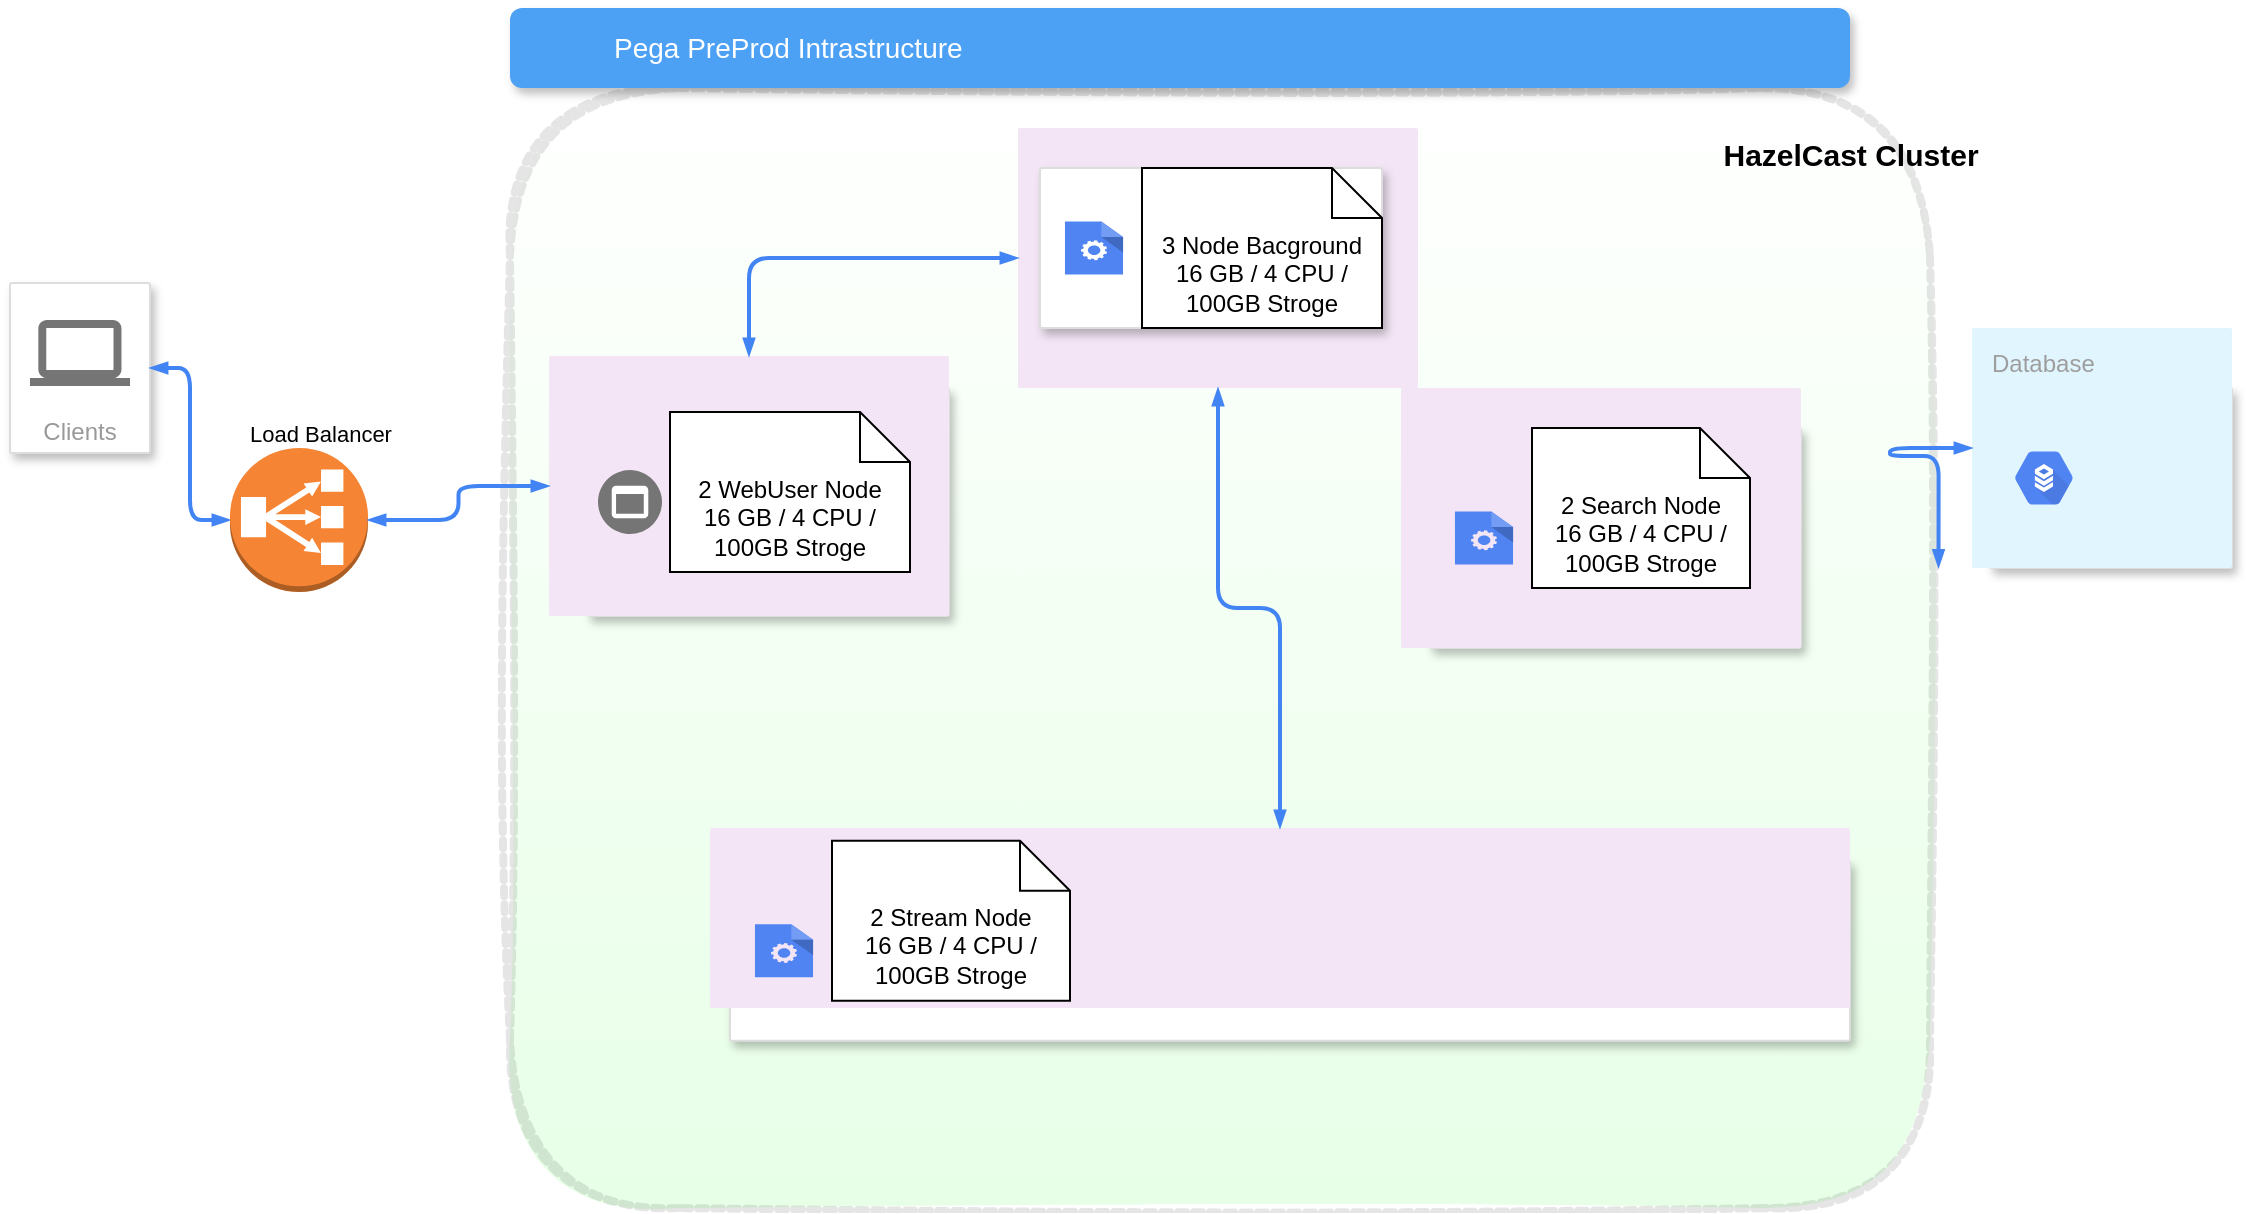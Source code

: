 <mxfile version="21.6.6" type="github">
  <diagram id="f106602c-feb2-e66a-4537-3a34d633f6aa" name="Page-1">
    <mxGraphModel dx="1434" dy="788" grid="1" gridSize="10" guides="1" tooltips="1" connect="1" arrows="1" fold="1" page="1" pageScale="1" pageWidth="1169" pageHeight="827" background="none" math="0" shadow="0">
      <root>
        <mxCell id="0" />
        <mxCell id="1" parent="0" />
        <mxCell id="ejGAQnooB_EAoYQokwm5-535" value="" style="rounded=1;whiteSpace=wrap;html=1;fillColor=default;strokeColor=#080807;dashed=1;dashPattern=1 1;gradientColor=#12FF12;opacity=10;strokeWidth=4;glass=0;shadow=0;sketch=1;curveFitting=1;jiggle=2;" vertex="1" parent="1">
          <mxGeometry x="320" y="150" width="710" height="560" as="geometry" />
        </mxCell>
        <mxCell id="2" value="Pega PreProd Intrastructure" style="fillColor=#4DA1F5;strokeColor=none;shadow=1;gradientColor=none;fontSize=14;align=left;spacingLeft=50;fontColor=#ffffff;html=1;rounded=1;" parent="1" vertex="1">
          <mxGeometry x="320" y="110" width="670" height="40" as="geometry" />
        </mxCell>
        <mxCell id="495" value="Clients" style="strokeColor=#dddddd;fillColor=#ffffff;shadow=1;strokeWidth=1;rounded=1;absoluteArcSize=1;arcSize=2;labelPosition=center;verticalLabelPosition=middle;align=center;verticalAlign=bottom;spacingLeft=0;fontColor=#999999;fontSize=12;whiteSpace=wrap;spacingBottom=2;html=1;" parent="1" vertex="1">
          <mxGeometry x="70" y="247.5" width="70" height="85" as="geometry" />
        </mxCell>
        <mxCell id="496" value="" style="dashed=0;connectable=0;html=1;fillColor=#757575;strokeColor=none;shape=mxgraph.gcp2.laptop;part=1;rounded=1;" parent="495" vertex="1">
          <mxGeometry x="0.5" width="50" height="33" relative="1" as="geometry">
            <mxPoint x="-25" y="18.5" as="offset" />
          </mxGeometry>
        </mxCell>
        <mxCell id="503" value="" style="strokeColor=#dddddd;fillColor=#ffffff;shadow=1;strokeWidth=1;rounded=1;absoluteArcSize=1;arcSize=2;fontSize=10;fontColor=#999999;align=left;html=1;" parent="1" vertex="1">
          <mxGeometry x="1060" y="300" width="121" height="90" as="geometry" />
        </mxCell>
        <mxCell id="511" value="Database" style="rounded=1;absoluteArcSize=1;arcSize=2;html=1;strokeColor=none;gradientColor=none;shadow=0;dashed=0;strokeColor=none;fontSize=12;fontColor=#9E9E9E;align=left;verticalAlign=top;spacing=10;spacingTop=-4;fillColor=#E1F5FE;" parent="503" vertex="1">
          <mxGeometry x="-9" y="-30" width="130" height="120" as="geometry" />
        </mxCell>
        <mxCell id="504" value="" style="dashed=0;connectable=0;html=1;fillColor=#5184F3;strokeColor=none;shape=mxgraph.gcp2.hexIcon;prIcon=cloud_sql;part=1;labelPosition=right;verticalLabelPosition=middle;align=left;verticalAlign=middle;spacingLeft=5;fontColor=#999999;fontSize=12;rounded=1;" parent="503" vertex="1">
          <mxGeometry y="0.5" width="44" height="39" relative="1" as="geometry">
            <mxPoint x="5" y="-19.5" as="offset" />
          </mxGeometry>
        </mxCell>
        <mxCell id="497" value="" style="strokeColor=#dddddd;fillColor=#ffffff;shadow=1;strokeWidth=1;rounded=1;absoluteArcSize=1;arcSize=2;fontSize=10;fontColor=#999999;align=left;html=1;" parent="1" vertex="1">
          <mxGeometry x="359" y="300" width="180.5" height="114" as="geometry" />
        </mxCell>
        <mxCell id="ejGAQnooB_EAoYQokwm5-532" value="" style="points=[[0,0,0],[0.25,0,0],[0.5,0,0],[0.75,0,0],[1,0,0],[1,0.25,0],[1,0.5,0],[1,0.75,0],[1,1,0],[0.75,1,0],[0.5,1,0],[0.25,1,0],[0,1,0],[0,0.75,0],[0,0.5,0],[0,0.25,0]];rounded=1;absoluteArcSize=1;arcSize=2;html=1;strokeColor=none;gradientColor=none;shadow=0;dashed=0;fontSize=12;fontColor=#9E9E9E;align=left;verticalAlign=top;spacing=10;spacingTop=-4;whiteSpace=wrap;fillColor=#F3E5F5;" vertex="1" parent="497">
          <mxGeometry x="-19.5" y="-16" width="200" height="130" as="geometry" />
        </mxCell>
        <mxCell id="498" value="" style="dashed=0;connectable=0;html=1;fillColor=#757575;strokeColor=none;shape=mxgraph.gcp2.frontend_platform_services;part=1;labelPosition=right;verticalLabelPosition=middle;align=left;verticalAlign=middle;spacingLeft=5;fontColor=#000000;fontSize=12;rounded=1;" parent="497" vertex="1">
          <mxGeometry y="0.5" width="32" height="32" relative="1" as="geometry">
            <mxPoint x="5" y="-16" as="offset" />
          </mxGeometry>
        </mxCell>
        <mxCell id="ejGAQnooB_EAoYQokwm5-529" value="2 WebUser Node&lt;br&gt;16 GB / 4 CPU / 100GB Stroge" style="shape=note2;boundedLbl=1;whiteSpace=wrap;html=1;size=25;verticalAlign=top;align=center;rounded=1;" vertex="1" parent="497">
          <mxGeometry x="41" y="12" width="120" height="80" as="geometry" />
        </mxCell>
        <mxCell id="9KAmWLg63ur0Nj4LG1KI-530" value="" style="points=[[0,0,0],[0.25,0,0],[0.5,0,0],[0.75,0,0],[1,0,0],[1,0.25,0],[1,0.5,0],[1,0.75,0],[1,1,0],[0.75,1,0],[0.5,1,0],[0.25,1,0],[0,1,0],[0,0.75,0],[0,0.5,0],[0,0.25,0]];rounded=1;absoluteArcSize=1;arcSize=2;html=1;strokeColor=none;gradientColor=none;shadow=0;dashed=0;fontSize=12;fontColor=#9E9E9E;align=left;verticalAlign=top;spacing=10;spacingTop=-4;whiteSpace=wrap;fillColor=#F3E5F5;" parent="1" vertex="1">
          <mxGeometry x="574" y="170" width="200" height="130" as="geometry" />
        </mxCell>
        <mxCell id="9KAmWLg63ur0Nj4LG1KI-533" value="" style="strokeColor=#dddddd;fillColor=#ffffff;shadow=1;strokeWidth=1;rounded=1;absoluteArcSize=1;arcSize=2;fontSize=10;fontColor=#999999;align=left;html=1;" parent="1" vertex="1">
          <mxGeometry x="585" y="190" width="171" height="80" as="geometry" />
        </mxCell>
        <mxCell id="9KAmWLg63ur0Nj4LG1KI-534" value="&lt;font color=&quot;#000000&quot;&gt;Background&lt;/font&gt;" style="dashed=0;connectable=0;html=1;fillColor=#5184F3;strokeColor=none;shape=mxgraph.gcp2.hexIcon;prIcon=process;part=1;labelPosition=right;verticalLabelPosition=middle;align=left;verticalAlign=middle;spacingLeft=5;fontColor=#999999;fontSize=12;rounded=1;" parent="9KAmWLg63ur0Nj4LG1KI-533" vertex="1">
          <mxGeometry y="0.5" width="44" height="39" relative="1" as="geometry">
            <mxPoint x="5" y="-19.5" as="offset" />
          </mxGeometry>
        </mxCell>
        <mxCell id="ejGAQnooB_EAoYQokwm5-524" value="3 Node Bacground&lt;br&gt;16 GB / 4 CPU / 100GB Stroge" style="shape=note2;boundedLbl=1;whiteSpace=wrap;html=1;size=25;verticalAlign=top;align=center;rounded=1;" vertex="1" parent="9KAmWLg63ur0Nj4LG1KI-533">
          <mxGeometry x="51" width="120" height="80" as="geometry" />
        </mxCell>
        <mxCell id="9KAmWLg63ur0Nj4LG1KI-536" style="edgeStyle=orthogonalEdgeStyle;rounded=1;html=1;labelBackgroundColor=none;startArrow=blockThin;startFill=1;endArrow=blockThin;endFill=1;jettySize=auto;orthogonalLoop=1;strokeColor=#4284F3;strokeWidth=2;fontSize=10;fontColor=#999999;align=center;dashed=0;endSize=4;startSize=4;entryX=1.006;entryY=0.428;entryDx=0;entryDy=0;entryPerimeter=0;exitX=0;exitY=0.5;exitDx=0;exitDy=0;" parent="1" source="511" target="ejGAQnooB_EAoYQokwm5-535" edge="1">
          <mxGeometry relative="1" as="geometry">
            <mxPoint x="1110" y="200" as="sourcePoint" />
            <mxPoint x="819" y="237" as="targetPoint" />
            <Array as="points">
              <mxPoint x="1010" y="330" />
              <mxPoint x="1010" y="334" />
            </Array>
          </mxGeometry>
        </mxCell>
        <mxCell id="9KAmWLg63ur0Nj4LG1KI-538" style="edgeStyle=orthogonalEdgeStyle;rounded=1;html=1;labelBackgroundColor=none;startArrow=blockThin;startFill=1;endArrow=blockThin;endFill=1;jettySize=auto;orthogonalLoop=1;strokeColor=#4284F3;strokeWidth=2;fontSize=10;fontColor=#999999;align=center;dashed=0;endSize=4;startSize=4;entryX=0.5;entryY=0;entryDx=0;entryDy=0;entryPerimeter=0;" parent="1" source="9KAmWLg63ur0Nj4LG1KI-530" target="ejGAQnooB_EAoYQokwm5-532" edge="1">
          <mxGeometry relative="1" as="geometry">
            <mxPoint x="460" y="202" as="sourcePoint" />
            <mxPoint x="460" y="273" as="targetPoint" />
          </mxGeometry>
        </mxCell>
        <mxCell id="ejGAQnooB_EAoYQokwm5-517" value="" style="edgeStyle=orthogonalEdgeStyle;rounded=1;html=1;labelBackgroundColor=none;startArrow=blockThin;startFill=1;endArrow=blockThin;endFill=1;jettySize=auto;orthogonalLoop=1;strokeColor=#4284F3;strokeWidth=2;fontSize=10;fontColor=#999999;align=center;dashed=0;endSize=4;startSize=4;" edge="1" parent="1" source="495" target="ejGAQnooB_EAoYQokwm5-516">
          <mxGeometry relative="1" as="geometry">
            <mxPoint x="160" y="330" as="sourcePoint" />
            <mxPoint x="359" y="385" as="targetPoint" />
          </mxGeometry>
        </mxCell>
        <mxCell id="ejGAQnooB_EAoYQokwm5-518" value="Load Balancer&lt;br&gt;" style="edgeLabel;html=1;align=center;verticalAlign=middle;resizable=0;points=[];rounded=1;" vertex="1" connectable="0" parent="ejGAQnooB_EAoYQokwm5-517">
          <mxGeometry x="-0.228" relative="1" as="geometry">
            <mxPoint x="65" y="8" as="offset" />
          </mxGeometry>
        </mxCell>
        <mxCell id="ejGAQnooB_EAoYQokwm5-516" value="" style="outlineConnect=0;dashed=0;verticalLabelPosition=bottom;verticalAlign=top;align=center;html=1;shape=mxgraph.aws3.classic_load_balancer;fillColor=#F58534;gradientColor=none;rounded=1;" vertex="1" parent="1">
          <mxGeometry x="180" y="330" width="69" height="72" as="geometry" />
        </mxCell>
        <mxCell id="ejGAQnooB_EAoYQokwm5-526" value="" style="strokeColor=#dddddd;fillColor=#ffffff;shadow=1;strokeWidth=1;rounded=1;absoluteArcSize=1;arcSize=2;fontSize=10;fontColor=#999999;align=left;html=1;" vertex="1" parent="1">
          <mxGeometry x="430" y="536.36" width="560" height="90" as="geometry" />
        </mxCell>
        <mxCell id="ejGAQnooB_EAoYQokwm5-531" value="" style="points=[[0,0,0],[0.25,0,0],[0.5,0,0],[0.75,0,0],[1,0,0],[1,0.25,0],[1,0.5,0],[1,0.75,0],[1,1,0],[0.75,1,0],[0.5,1,0],[0.25,1,0],[0,1,0],[0,0.75,0],[0,0.5,0],[0,0.25,0]];rounded=1;absoluteArcSize=1;arcSize=2;html=1;strokeColor=none;gradientColor=none;shadow=0;dashed=0;fontSize=12;fontColor=#9E9E9E;align=left;verticalAlign=top;spacing=10;spacingTop=-4;whiteSpace=wrap;fillColor=#F3E5F5;" vertex="1" parent="ejGAQnooB_EAoYQokwm5-526">
          <mxGeometry x="-10" y="-16.36" width="570" height="90" as="geometry" />
        </mxCell>
        <mxCell id="ejGAQnooB_EAoYQokwm5-527" value="&lt;font color=&quot;#000000&quot;&gt;Background&lt;/font&gt;" style="dashed=0;connectable=0;html=1;fillColor=#5184F3;strokeColor=none;shape=mxgraph.gcp2.hexIcon;prIcon=process;part=1;labelPosition=right;verticalLabelPosition=middle;align=left;verticalAlign=middle;spacingLeft=5;fontColor=#999999;fontSize=12;rounded=1;" vertex="1" parent="ejGAQnooB_EAoYQokwm5-526">
          <mxGeometry y="0.5" width="44" height="39" relative="1" as="geometry">
            <mxPoint x="5" y="-19.5" as="offset" />
          </mxGeometry>
        </mxCell>
        <mxCell id="ejGAQnooB_EAoYQokwm5-528" value="2 Stream Node&lt;br&gt;16 GB / 4 CPU / 100GB Stroge" style="shape=note2;boundedLbl=1;whiteSpace=wrap;html=1;size=25;verticalAlign=top;align=center;rounded=1;" vertex="1" parent="ejGAQnooB_EAoYQokwm5-526">
          <mxGeometry x="51" y="-10" width="119" height="80" as="geometry" />
        </mxCell>
        <mxCell id="ejGAQnooB_EAoYQokwm5-530" style="edgeStyle=orthogonalEdgeStyle;rounded=1;html=1;labelBackgroundColor=none;startArrow=blockThin;startFill=1;endArrow=blockThin;endFill=1;jettySize=auto;orthogonalLoop=1;strokeColor=#4284F3;strokeWidth=2;fontSize=10;fontColor=#999999;align=center;dashed=0;endSize=4;startSize=4;entryX=0.5;entryY=1;entryDx=0;entryDy=0;exitX=0.5;exitY=0;exitDx=0;exitDy=0;entryPerimeter=0;exitPerimeter=0;" edge="1" parent="1" source="ejGAQnooB_EAoYQokwm5-531" target="9KAmWLg63ur0Nj4LG1KI-530">
          <mxGeometry relative="1" as="geometry">
            <mxPoint x="574" y="480" as="sourcePoint" />
            <mxPoint x="399" y="545" as="targetPoint" />
          </mxGeometry>
        </mxCell>
        <mxCell id="ejGAQnooB_EAoYQokwm5-533" value="" style="edgeStyle=orthogonalEdgeStyle;rounded=1;html=1;labelBackgroundColor=none;startArrow=blockThin;startFill=1;endArrow=blockThin;endFill=1;jettySize=auto;orthogonalLoop=1;strokeColor=#4284F3;strokeWidth=2;fontSize=10;fontColor=#999999;align=center;dashed=0;endSize=4;startSize=4;exitX=1;exitY=0.5;exitDx=0;exitDy=0;exitPerimeter=0;" edge="1" parent="1" source="ejGAQnooB_EAoYQokwm5-516" target="ejGAQnooB_EAoYQokwm5-532">
          <mxGeometry relative="1" as="geometry">
            <mxPoint x="150" y="300" as="sourcePoint" />
            <mxPoint x="190" y="376" as="targetPoint" />
          </mxGeometry>
        </mxCell>
        <mxCell id="ejGAQnooB_EAoYQokwm5-536" value="" style="strokeColor=#dddddd;fillColor=#ffffff;shadow=1;strokeWidth=1;rounded=1;absoluteArcSize=1;arcSize=2;fontSize=10;fontColor=#999999;align=left;html=1;" vertex="1" parent="1">
          <mxGeometry x="780" y="320" width="185.5" height="110" as="geometry" />
        </mxCell>
        <mxCell id="ejGAQnooB_EAoYQokwm5-537" value="" style="points=[[0,0,0],[0.25,0,0],[0.5,0,0],[0.75,0,0],[1,0,0],[1,0.25,0],[1,0.5,0],[1,0.75,0],[1,1,0],[0.75,1,0],[0.5,1,0],[0.25,1,0],[0,1,0],[0,0.75,0],[0,0.5,0],[0,0.25,0]];rounded=1;absoluteArcSize=1;arcSize=2;html=1;strokeColor=none;gradientColor=none;shadow=0;dashed=0;fontSize=12;fontColor=#9E9E9E;align=left;verticalAlign=top;spacing=10;spacingTop=-4;whiteSpace=wrap;fillColor=#F3E5F5;" vertex="1" parent="ejGAQnooB_EAoYQokwm5-536">
          <mxGeometry x="-14.5" y="-20" width="200" height="130" as="geometry" />
        </mxCell>
        <mxCell id="ejGAQnooB_EAoYQokwm5-538" value="&lt;font color=&quot;#000000&quot;&gt;Background&lt;/font&gt;" style="dashed=0;connectable=0;html=1;fillColor=#5184F3;strokeColor=none;shape=mxgraph.gcp2.hexIcon;prIcon=process;part=1;labelPosition=right;verticalLabelPosition=middle;align=left;verticalAlign=middle;spacingLeft=5;fontColor=#999999;fontSize=12;rounded=1;" vertex="1" parent="ejGAQnooB_EAoYQokwm5-536">
          <mxGeometry y="0.5" width="44" height="39" relative="1" as="geometry">
            <mxPoint x="5" y="-19.5" as="offset" />
          </mxGeometry>
        </mxCell>
        <mxCell id="ejGAQnooB_EAoYQokwm5-539" value="2 Search Node&lt;br&gt;16 GB / 4 CPU / 100GB Stroge" style="shape=note2;boundedLbl=1;whiteSpace=wrap;html=1;size=25;verticalAlign=top;align=center;rounded=1;" vertex="1" parent="ejGAQnooB_EAoYQokwm5-536">
          <mxGeometry x="51" width="109" height="80" as="geometry" />
        </mxCell>
        <mxCell id="ejGAQnooB_EAoYQokwm5-540" value="&lt;h3&gt;&lt;font style=&quot;font-size: 15px;&quot;&gt;HazelCast Cluster&lt;/font&gt;&lt;/h3&gt;" style="text;html=1;align=center;verticalAlign=middle;resizable=0;points=[];autosize=1;strokeColor=none;fillColor=none;" vertex="1" parent="1">
          <mxGeometry x="915" y="153" width="150" height="60" as="geometry" />
        </mxCell>
      </root>
    </mxGraphModel>
  </diagram>
</mxfile>
